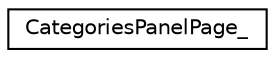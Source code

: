 digraph "Graphical Class Hierarchy"
{
  edge [fontname="Helvetica",fontsize="10",labelfontname="Helvetica",labelfontsize="10"];
  node [fontname="Helvetica",fontsize="10",shape=record];
  rankdir="LR";
  Node0 [label="CategoriesPanelPage_",height=0.2,width=0.4,color="black", fillcolor="white", style="filled",URL="$structCategoriesPanelPage__.html"];
}
